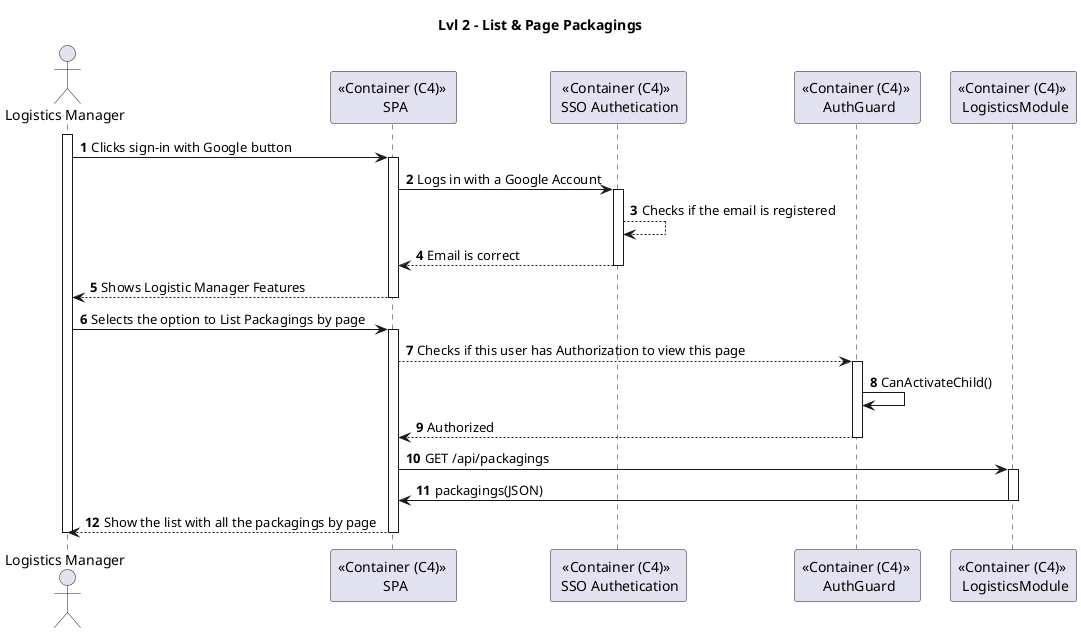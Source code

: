 @startuml USA02

title Lvl 2 - List & Page Packagings

autonumber

actor "Logistics Manager" as LM
participant "<< Container (C4) >> \n SPA" as S
participant "<< Container (C4) >> \n SSO Authetication" as SSO
participant "<< Container (C4) >> \n AuthGuard" as AG
participant "<< Container (C4) >> \n LogisticsModule" as LMD


activate LM
LM -> S : Clicks sign-in with Google button
activate S
S -> SSO : Logs in with a Google Account
activate SSO
SSO --> SSO : Checks if the email is registered
SSO --> S : Email is correct
deactivate SSO
S --> LM : Shows Logistic Manager Features
deactivate S
LM -> S : Selects the option to List Packagings by page
activate S
S --> AG : Checks if this user has Authorization to view this page
activate AG
AG -> AG : CanActivateChild()
AG --> S : Authorized
deactivate AG

S -> LMD : GET /api/packagings
activate LMD

LMD -> S : packagings(JSON)
deactivate LMD

S --> LM : Show the list with all the packagings by page
deactivate S
deactivate LM

@enduml